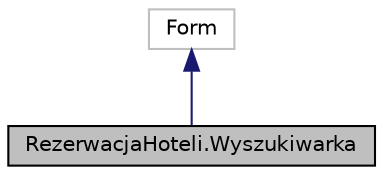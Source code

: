digraph "RezerwacjaHoteli.Wyszukiwarka"
{
  edge [fontname="Helvetica",fontsize="10",labelfontname="Helvetica",labelfontsize="10"];
  node [fontname="Helvetica",fontsize="10",shape=record];
  Node2 [label="RezerwacjaHoteli.Wyszukiwarka",height=0.2,width=0.4,color="black", fillcolor="grey75", style="filled", fontcolor="black"];
  Node3 -> Node2 [dir="back",color="midnightblue",fontsize="10",style="solid",fontname="Helvetica"];
  Node3 [label="Form",height=0.2,width=0.4,color="grey75", fillcolor="white", style="filled"];
}
